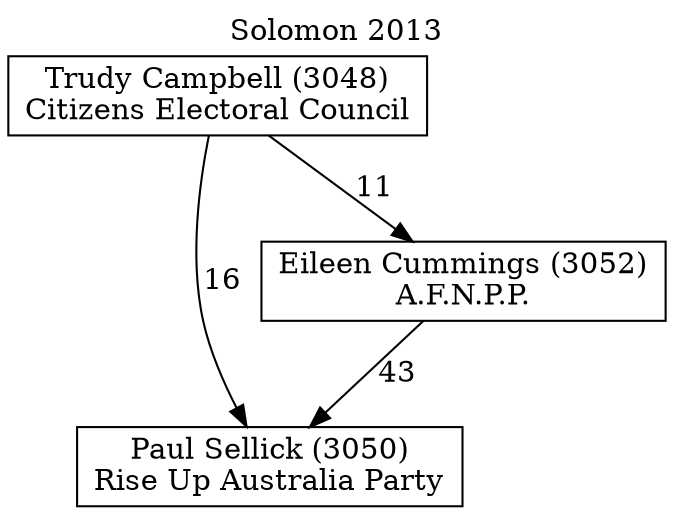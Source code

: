 // House preference flow
digraph "Paul Sellick (3050)_Solomon_2013" {
	graph [label="Solomon 2013" labelloc=t mclimit=10]
	node [shape=box]
	"Paul Sellick (3050)" [label="Paul Sellick (3050)
Rise Up Australia Party"]
	"Eileen Cummings (3052)" [label="Eileen Cummings (3052)
A.F.N.P.P."]
	"Trudy Campbell (3048)" [label="Trudy Campbell (3048)
Citizens Electoral Council"]
	"Eileen Cummings (3052)" -> "Paul Sellick (3050)" [label=43]
	"Trudy Campbell (3048)" -> "Eileen Cummings (3052)" [label=11]
	"Trudy Campbell (3048)" -> "Paul Sellick (3050)" [label=16]
}
